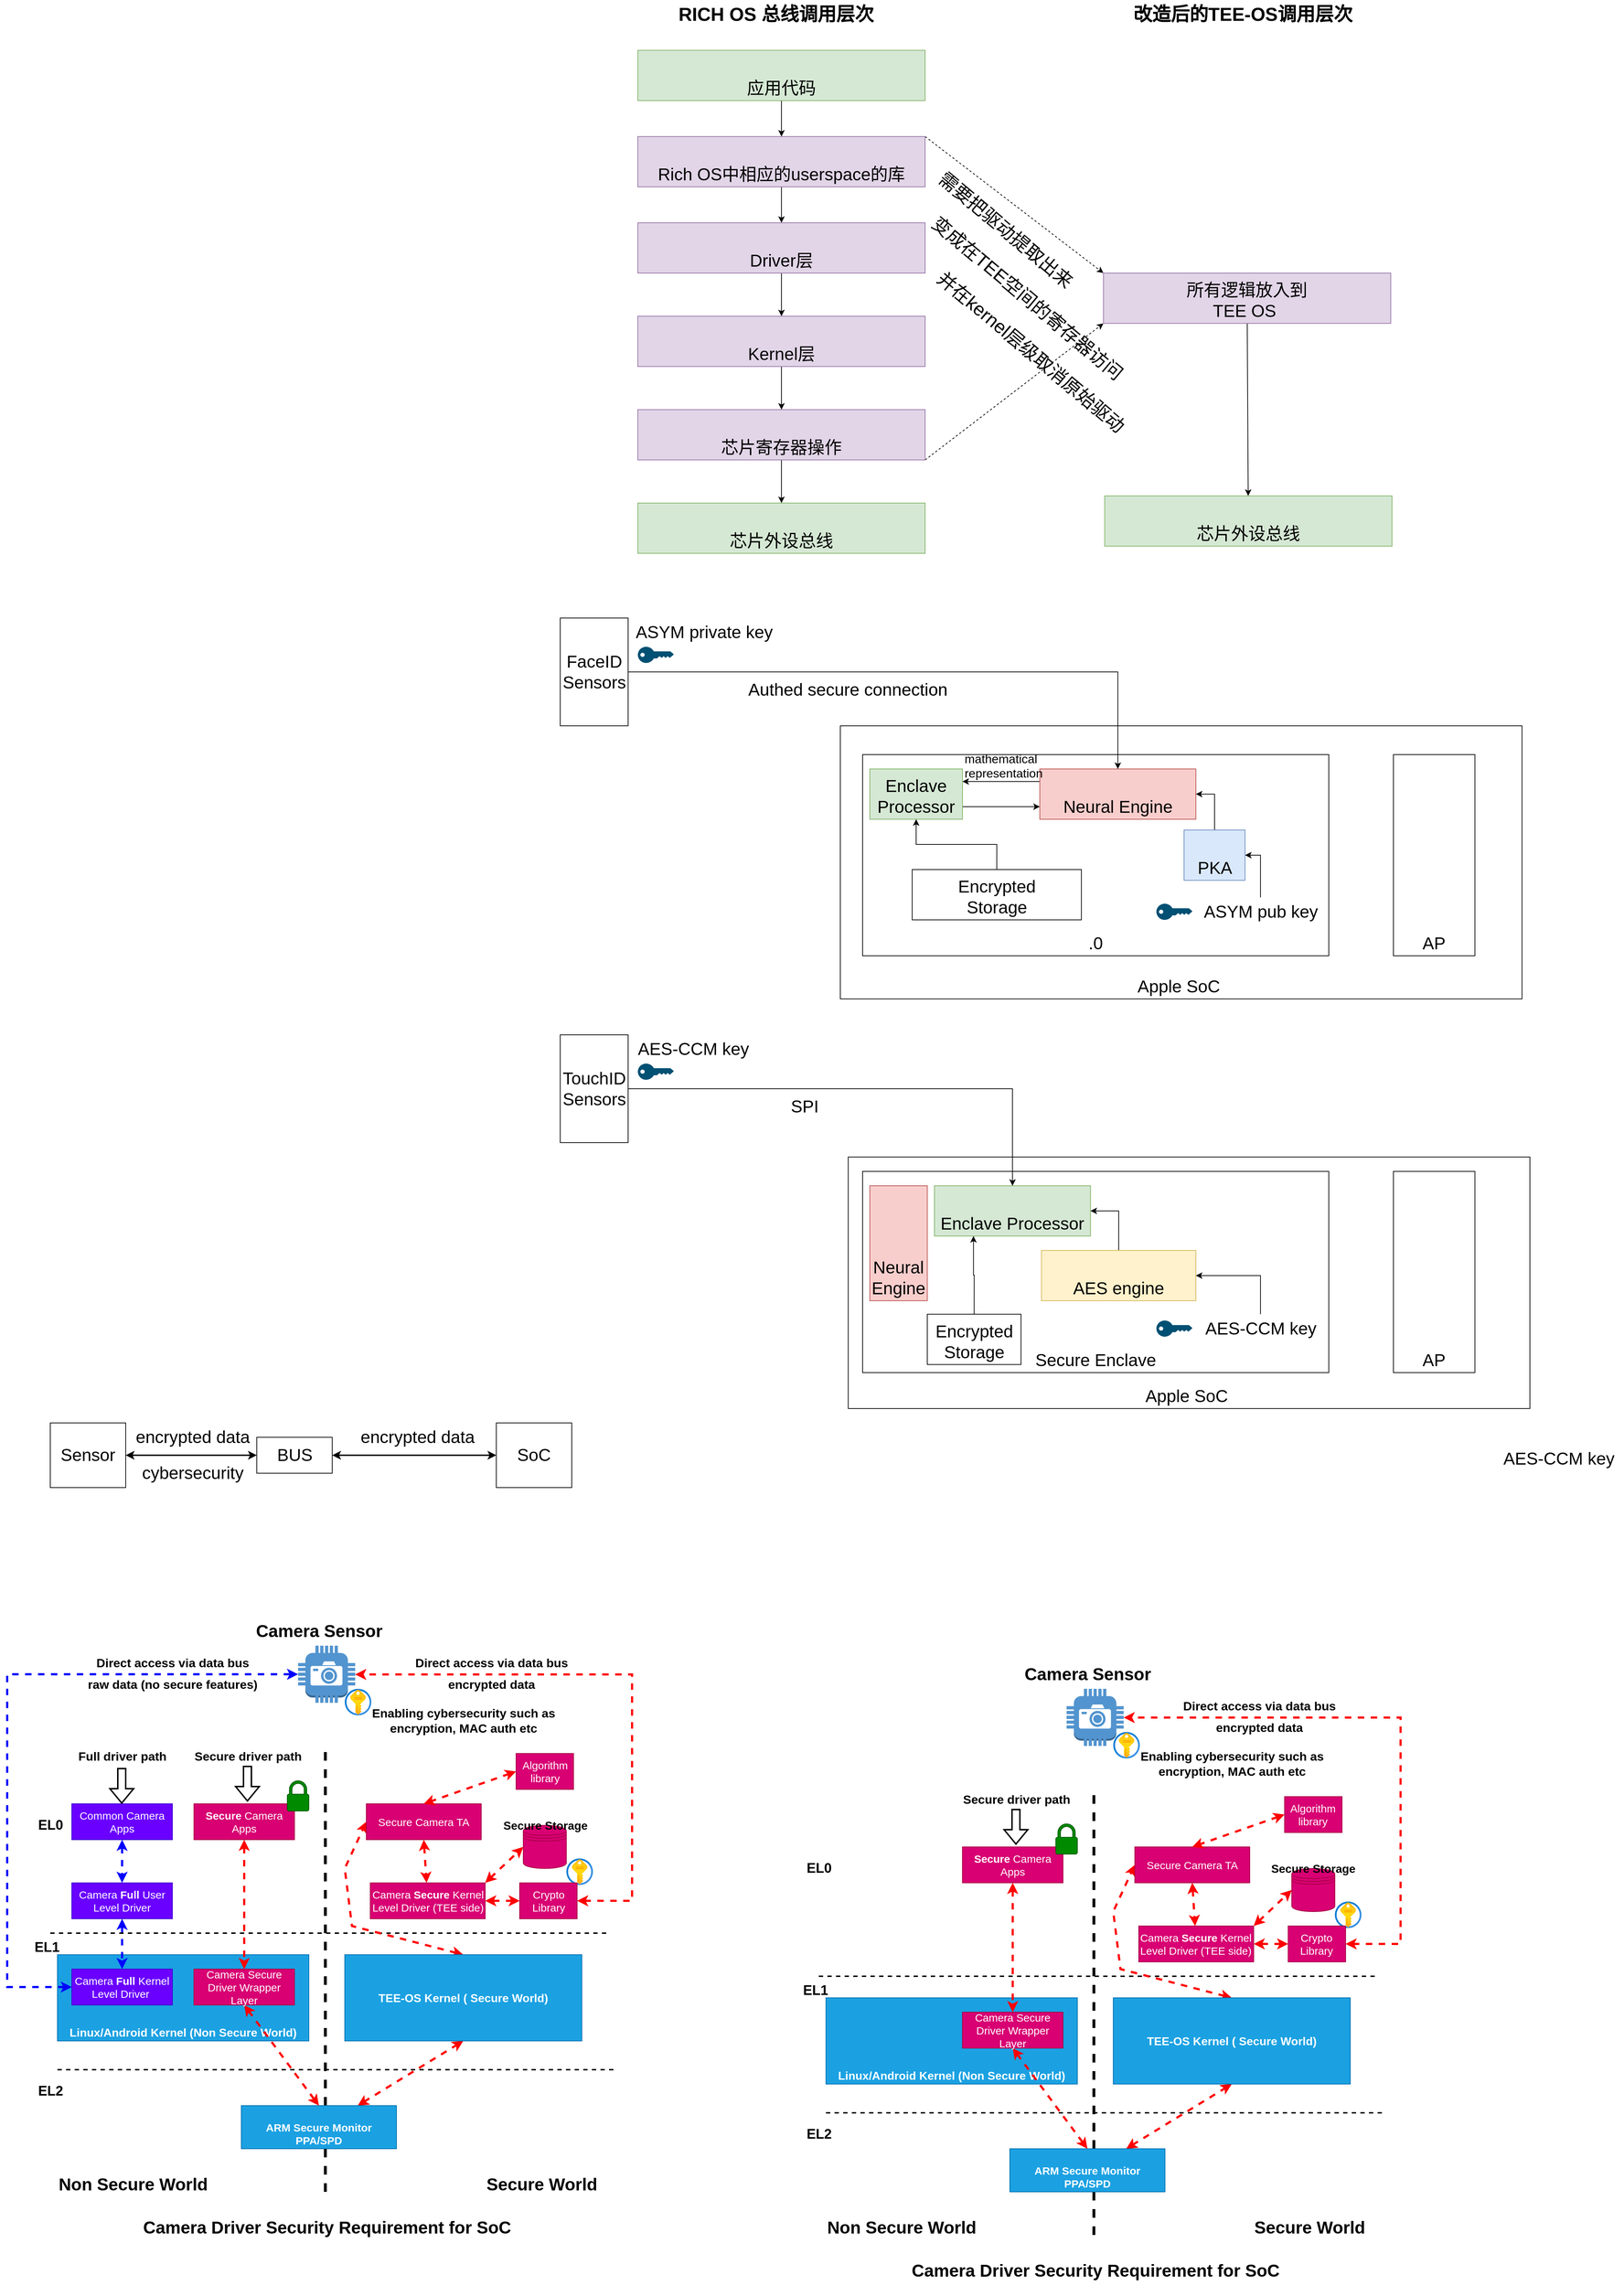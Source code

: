 <mxfile version="20.6.2" type="device"><diagram id="HNZRiS5YXJFCZ3Iw1XcX" name="第 1 页"><mxGraphModel dx="3929" dy="6169" grid="1" gridSize="10" guides="1" tooltips="1" connect="1" arrows="1" fold="1" page="1" pageScale="1" pageWidth="827" pageHeight="1169" math="0" shadow="0"><root><mxCell id="0"/><mxCell id="1" parent="0"/><mxCell id="THK5YAt8ARVYVxxsL-iV-6" value="Linux/Android Kernel (Non Secure World)" style="rounded=0;whiteSpace=wrap;html=1;verticalAlign=bottom;fontStyle=1;fillColor=#1ba1e2;fontColor=#ffffff;strokeColor=#006EAF;fontSize=16;" parent="1" vertex="1"><mxGeometry x="50" y="360" width="350" height="120" as="geometry"/></mxCell><mxCell id="THK5YAt8ARVYVxxsL-iV-1" value="" style="endArrow=none;dashed=1;html=1;rounded=0;fontSize=12;strokeWidth=4;" parent="1" edge="1"><mxGeometry width="50" height="50" relative="1" as="geometry"><mxPoint x="423" y="690" as="sourcePoint"/><mxPoint x="423" y="70" as="targetPoint"/></mxGeometry></mxCell><mxCell id="THK5YAt8ARVYVxxsL-iV-40" style="edgeStyle=orthogonalEdgeStyle;rounded=0;orthogonalLoop=1;jettySize=auto;html=1;exitX=0;exitY=0.5;exitDx=0;exitDy=0;entryX=0;entryY=0.5;entryDx=0;entryDy=0;entryPerimeter=0;startArrow=classic;startFill=1;dashed=1;strokeColor=#0000FF;strokeWidth=3;" parent="1" source="THK5YAt8ARVYVxxsL-iV-3" target="THK5YAt8ARVYVxxsL-iV-26" edge="1"><mxGeometry relative="1" as="geometry"><Array as="points"><mxPoint x="-20" y="405"/><mxPoint x="-20" y="-30"/></Array></mxGeometry></mxCell><mxCell id="THK5YAt8ARVYVxxsL-iV-51" style="edgeStyle=none;rounded=0;orthogonalLoop=1;jettySize=auto;html=1;exitX=0.5;exitY=1;exitDx=0;exitDy=0;dashed=1;startArrow=classic;startFill=1;strokeColor=#0000FF;strokeWidth=3;" parent="1" source="THK5YAt8ARVYVxxsL-iV-2" target="THK5YAt8ARVYVxxsL-iV-3" edge="1"><mxGeometry relative="1" as="geometry"/></mxCell><mxCell id="THK5YAt8ARVYVxxsL-iV-2" value="Camera &lt;b style=&quot;font-size: 15px;&quot;&gt;Full&lt;/b&gt; User Level Driver" style="rounded=0;whiteSpace=wrap;html=1;fillColor=#6a00ff;fontColor=#ffffff;strokeColor=#3700CC;fontSize=15;" parent="1" vertex="1"><mxGeometry x="70" y="260" width="140" height="50" as="geometry"/></mxCell><mxCell id="THK5YAt8ARVYVxxsL-iV-3" value="Camera &lt;b style=&quot;font-size: 15px;&quot;&gt;Full&lt;/b&gt; Kernel Level Driver&amp;nbsp;" style="rounded=0;whiteSpace=wrap;html=1;fillColor=#6a00ff;fontColor=#ffffff;strokeColor=#3700CC;fontSize=15;" parent="1" vertex="1"><mxGeometry x="70" y="380" width="140" height="50" as="geometry"/></mxCell><mxCell id="THK5YAt8ARVYVxxsL-iV-4" value="" style="endArrow=none;dashed=1;html=1;rounded=0;fontSize=12;strokeWidth=2;" parent="1" edge="1"><mxGeometry width="50" height="50" relative="1" as="geometry"><mxPoint x="40" y="330" as="sourcePoint"/><mxPoint x="820" y="330" as="targetPoint"/></mxGeometry></mxCell><mxCell id="THK5YAt8ARVYVxxsL-iV-5" value="EL0" style="text;html=1;align=center;verticalAlign=middle;resizable=0;points=[];autosize=1;strokeColor=none;fillColor=none;fontStyle=1;fontSize=19;" parent="1" vertex="1"><mxGeometry x="10" y="160" width="60" height="40" as="geometry"/></mxCell><mxCell id="THK5YAt8ARVYVxxsL-iV-8" value="" style="endArrow=none;dashed=1;html=1;rounded=0;fontSize=12;strokeWidth=2;" parent="1" edge="1"><mxGeometry width="50" height="50" relative="1" as="geometry"><mxPoint x="50" y="520" as="sourcePoint"/><mxPoint x="830" y="520" as="targetPoint"/></mxGeometry></mxCell><mxCell id="THK5YAt8ARVYVxxsL-iV-9" value="EL1" style="text;html=1;align=center;verticalAlign=middle;resizable=0;points=[];autosize=1;strokeColor=none;fillColor=none;fontStyle=1;fontSize=19;" parent="1" vertex="1"><mxGeometry x="5" y="330" width="60" height="40" as="geometry"/></mxCell><mxCell id="THK5YAt8ARVYVxxsL-iV-10" value="EL2" style="text;html=1;align=center;verticalAlign=middle;resizable=0;points=[];autosize=1;strokeColor=none;fillColor=none;fontStyle=1;fontSize=19;" parent="1" vertex="1"><mxGeometry x="10" y="530" width="60" height="40" as="geometry"/></mxCell><mxCell id="THK5YAt8ARVYVxxsL-iV-49" style="edgeStyle=none;rounded=0;orthogonalLoop=1;jettySize=auto;html=1;exitX=0.75;exitY=0;exitDx=0;exitDy=0;entryX=0.5;entryY=1;entryDx=0;entryDy=0;dashed=1;startArrow=classic;startFill=1;strokeWidth=3;strokeColor=#FF0000;" parent="1" source="THK5YAt8ARVYVxxsL-iV-11" target="THK5YAt8ARVYVxxsL-iV-12" edge="1"><mxGeometry relative="1" as="geometry"/></mxCell><mxCell id="THK5YAt8ARVYVxxsL-iV-11" value="ARM Secure Monitor&lt;br style=&quot;font-size: 15px;&quot;&gt;PPA/SPD" style="rounded=0;whiteSpace=wrap;html=1;verticalAlign=bottom;fontStyle=1;fillColor=#1ba1e2;fontColor=#ffffff;strokeColor=#006EAF;fontSize=15;" parent="1" vertex="1"><mxGeometry x="306" y="570" width="216" height="60" as="geometry"/></mxCell><mxCell id="THK5YAt8ARVYVxxsL-iV-56" style="edgeStyle=none;rounded=0;orthogonalLoop=1;jettySize=auto;html=1;exitX=0.5;exitY=0;exitDx=0;exitDy=0;entryX=0;entryY=0.5;entryDx=0;entryDy=0;dashed=1;strokeColor=#FF0000;strokeWidth=3;startArrow=classic;startFill=1;" parent="1" source="THK5YAt8ARVYVxxsL-iV-12" target="THK5YAt8ARVYVxxsL-iV-19" edge="1"><mxGeometry relative="1" as="geometry"><Array as="points"><mxPoint x="460" y="320"/><mxPoint x="450" y="240"/></Array></mxGeometry></mxCell><mxCell id="THK5YAt8ARVYVxxsL-iV-12" value="TEE-OS Kernel (&amp;nbsp;Secure World)" style="rounded=0;whiteSpace=wrap;html=1;verticalAlign=middle;fontStyle=1;fillColor=#1ba1e2;fontColor=#ffffff;strokeColor=#006EAF;fontSize=16;" parent="1" vertex="1"><mxGeometry x="450" y="360" width="330" height="120" as="geometry"/></mxCell><mxCell id="THK5YAt8ARVYVxxsL-iV-27" style="edgeStyle=orthogonalEdgeStyle;rounded=0;orthogonalLoop=1;jettySize=auto;html=1;startArrow=classic;startFill=1;exitX=1;exitY=0.5;exitDx=0;exitDy=0;dashed=1;strokeWidth=3;strokeColor=#FF0000;" parent="1" source="THK5YAt8ARVYVxxsL-iV-33" target="THK5YAt8ARVYVxxsL-iV-26" edge="1"><mxGeometry relative="1" as="geometry"><mxPoint x="860" y="310" as="sourcePoint"/><Array as="points"><mxPoint x="850" y="285"/><mxPoint x="850" y="-30"/></Array></mxGeometry></mxCell><mxCell id="THK5YAt8ARVYVxxsL-iV-45" style="rounded=0;orthogonalLoop=1;jettySize=auto;html=1;exitX=1;exitY=0;exitDx=0;exitDy=0;entryX=0;entryY=0.5;entryDx=0;entryDy=0;dashed=1;startArrow=classic;startFill=1;strokeWidth=3;strokeColor=#FF0000;" parent="1" source="THK5YAt8ARVYVxxsL-iV-13" target="THK5YAt8ARVYVxxsL-iV-35" edge="1"><mxGeometry relative="1" as="geometry"/></mxCell><mxCell id="THK5YAt8ARVYVxxsL-iV-13" value="Camera &lt;b style=&quot;font-size: 15px;&quot;&gt;Secure&lt;/b&gt; Kernel Level Driver (TEE side)" style="rounded=0;whiteSpace=wrap;html=1;fillColor=#d80073;fontColor=#ffffff;strokeColor=#A50040;fontSize=15;" parent="1" vertex="1"><mxGeometry x="485.5" y="260" width="160" height="50" as="geometry"/></mxCell><mxCell id="THK5YAt8ARVYVxxsL-iV-50" style="edgeStyle=none;rounded=0;orthogonalLoop=1;jettySize=auto;html=1;exitX=0.5;exitY=1;exitDx=0;exitDy=0;dashed=1;startArrow=classic;startFill=1;strokeColor=#0000FF;strokeWidth=3;" parent="1" source="THK5YAt8ARVYVxxsL-iV-15" target="THK5YAt8ARVYVxxsL-iV-2" edge="1"><mxGeometry relative="1" as="geometry"/></mxCell><mxCell id="THK5YAt8ARVYVxxsL-iV-15" value="Common Camera Apps" style="rounded=0;whiteSpace=wrap;html=1;fillColor=#6a00ff;fontColor=#ffffff;strokeColor=#3700CC;fontSize=15;" parent="1" vertex="1"><mxGeometry x="70" y="150" width="140" height="50" as="geometry"/></mxCell><mxCell id="THK5YAt8ARVYVxxsL-iV-47" style="edgeStyle=none;rounded=0;orthogonalLoop=1;jettySize=auto;html=1;exitX=0.5;exitY=1;exitDx=0;exitDy=0;dashed=1;startArrow=classic;startFill=1;strokeWidth=3;strokeColor=#FF0000;" parent="1" source="THK5YAt8ARVYVxxsL-iV-16" target="THK5YAt8ARVYVxxsL-iV-17" edge="1"><mxGeometry relative="1" as="geometry"/></mxCell><mxCell id="THK5YAt8ARVYVxxsL-iV-16" value="&lt;b&gt;Secure&lt;/b&gt; Camera Apps" style="rounded=0;whiteSpace=wrap;html=1;fillColor=#d80073;fontColor=#ffffff;strokeColor=#A50040;fontSize=15;" parent="1" vertex="1"><mxGeometry x="240" y="150" width="140" height="50" as="geometry"/></mxCell><mxCell id="THK5YAt8ARVYVxxsL-iV-48" style="edgeStyle=none;rounded=0;orthogonalLoop=1;jettySize=auto;html=1;exitX=0.5;exitY=1;exitDx=0;exitDy=0;entryX=0.5;entryY=0;entryDx=0;entryDy=0;dashed=1;startArrow=classic;startFill=1;strokeWidth=3;strokeColor=#FF0000;" parent="1" source="THK5YAt8ARVYVxxsL-iV-17" target="THK5YAt8ARVYVxxsL-iV-11" edge="1"><mxGeometry relative="1" as="geometry"/></mxCell><mxCell id="THK5YAt8ARVYVxxsL-iV-17" value="Camera Secure Driver Wrapper Layer" style="rounded=0;whiteSpace=wrap;html=1;fillColor=#d80073;fontColor=#ffffff;strokeColor=#A50040;fontSize=15;" parent="1" vertex="1"><mxGeometry x="240" y="380" width="140" height="50" as="geometry"/></mxCell><mxCell id="THK5YAt8ARVYVxxsL-iV-46" style="edgeStyle=none;rounded=0;orthogonalLoop=1;jettySize=auto;html=1;exitX=0.5;exitY=1;exitDx=0;exitDy=0;dashed=1;startArrow=classic;startFill=1;strokeWidth=3;strokeColor=#FF0000;" parent="1" source="THK5YAt8ARVYVxxsL-iV-19" target="THK5YAt8ARVYVxxsL-iV-13" edge="1"><mxGeometry relative="1" as="geometry"/></mxCell><mxCell id="THK5YAt8ARVYVxxsL-iV-19" value="Secure Camera TA" style="rounded=0;whiteSpace=wrap;html=1;fillColor=#d80073;fontColor=#ffffff;strokeColor=#A50040;fontSize=15;" parent="1" vertex="1"><mxGeometry x="480" y="150" width="160" height="50" as="geometry"/></mxCell><mxCell id="THK5YAt8ARVYVxxsL-iV-26" value="" style="outlineConnect=0;dashed=0;verticalLabelPosition=bottom;verticalAlign=top;align=center;html=1;shape=mxgraph.aws3.camera;fillColor=#5294CF;gradientColor=none;" parent="1" vertex="1"><mxGeometry x="385" y="-70" width="79.5" height="79.5" as="geometry"/></mxCell><mxCell id="THK5YAt8ARVYVxxsL-iV-28" value="Direct access via data bus" style="text;html=1;align=center;verticalAlign=middle;resizable=0;points=[];autosize=1;strokeColor=none;fillColor=none;fontStyle=1;fontSize=17;" parent="1" vertex="1"><mxGeometry x="533.5" y="-60" width="240" height="30" as="geometry"/></mxCell><mxCell id="THK5YAt8ARVYVxxsL-iV-30" value="Enabling cybersecurity such as &lt;br style=&quot;font-size: 17px;&quot;&gt;encryption, MAC auth etc" style="text;html=1;align=center;verticalAlign=middle;resizable=0;points=[];autosize=1;strokeColor=none;fillColor=none;fontStyle=1;fontSize=17;" parent="1" vertex="1"><mxGeometry x="475" y="10" width="280" height="50" as="geometry"/></mxCell><mxCell id="THK5YAt8ARVYVxxsL-iV-31" value="" style="aspect=fixed;html=1;points=[];align=center;image;fontSize=12;image=img/lib/azure2/security/Key_Vaults.svg;" parent="1" vertex="1"><mxGeometry x="758.5" y="226" width="37" height="37" as="geometry"/></mxCell><mxCell id="THK5YAt8ARVYVxxsL-iV-43" style="edgeStyle=orthogonalEdgeStyle;rounded=0;orthogonalLoop=1;jettySize=auto;html=1;exitX=0;exitY=0.5;exitDx=0;exitDy=0;dashed=1;startArrow=classic;startFill=1;strokeWidth=3;strokeColor=#FF0000;" parent="1" source="THK5YAt8ARVYVxxsL-iV-33" target="THK5YAt8ARVYVxxsL-iV-13" edge="1"><mxGeometry relative="1" as="geometry"/></mxCell><mxCell id="THK5YAt8ARVYVxxsL-iV-33" value="Crypto Library" style="rounded=0;whiteSpace=wrap;html=1;fillColor=#d80073;fontColor=#ffffff;strokeColor=#A50040;fontSize=15;" parent="1" vertex="1"><mxGeometry x="693.5" y="260" width="80" height="50" as="geometry"/></mxCell><mxCell id="THK5YAt8ARVYVxxsL-iV-35" value="" style="shape=datastore;whiteSpace=wrap;html=1;fillColor=#d80073;fontColor=#ffffff;strokeColor=#A50040;" parent="1" vertex="1"><mxGeometry x="698.5" y="180" width="60" height="60" as="geometry"/></mxCell><mxCell id="THK5YAt8ARVYVxxsL-iV-36" value="Secure Storage" style="text;html=1;align=center;verticalAlign=middle;resizable=0;points=[];autosize=1;strokeColor=none;fillColor=none;fontStyle=1;fontSize=16;" parent="1" vertex="1"><mxGeometry x="658.5" y="165" width="140" height="30" as="geometry"/></mxCell><mxCell id="THK5YAt8ARVYVxxsL-iV-37" value="" style="aspect=fixed;html=1;points=[];align=center;image;fontSize=12;image=img/lib/azure2/security/Key_Vaults.svg;" parent="1" vertex="1"><mxGeometry x="450" y="-10" width="37" height="37" as="geometry"/></mxCell><mxCell id="THK5YAt8ARVYVxxsL-iV-38" value="encrypted data" style="text;html=1;align=center;verticalAlign=middle;resizable=0;points=[];autosize=1;strokeColor=none;fillColor=none;fontStyle=1;fontSize=17;" parent="1" vertex="1"><mxGeometry x="583.5" y="-30" width="140" height="30" as="geometry"/></mxCell><mxCell id="THK5YAt8ARVYVxxsL-iV-41" value="Direct access via data bus" style="text;html=1;align=center;verticalAlign=middle;resizable=0;points=[];autosize=1;strokeColor=none;fillColor=none;fontStyle=1;fontSize=17;" parent="1" vertex="1"><mxGeometry x="90" y="-60" width="240" height="30" as="geometry"/></mxCell><mxCell id="THK5YAt8ARVYVxxsL-iV-42" value="raw data (no secure features)" style="text;html=1;align=center;verticalAlign=middle;resizable=0;points=[];autosize=1;strokeColor=none;fillColor=none;fontStyle=1;fontSize=17;" parent="1" vertex="1"><mxGeometry x="80" y="-30" width="260" height="30" as="geometry"/></mxCell><mxCell id="THK5YAt8ARVYVxxsL-iV-57" value="" style="sketch=0;pointerEvents=1;shadow=0;dashed=0;html=1;strokeColor=#005700;labelPosition=center;verticalLabelPosition=bottom;verticalAlign=top;outlineConnect=0;align=center;shape=mxgraph.office.security.lock_protected;fillColor=#008a00;fontSize=17;fontColor=#ffffff;" parent="1" vertex="1"><mxGeometry x="370" y="118" width="30" height="42" as="geometry"/></mxCell><mxCell id="THK5YAt8ARVYVxxsL-iV-59" value="Full driver path" style="text;html=1;align=center;verticalAlign=middle;resizable=0;points=[];autosize=1;strokeColor=none;fillColor=none;fontStyle=1;fontSize=17;" parent="1" vertex="1"><mxGeometry x="65" y="70" width="150" height="30" as="geometry"/></mxCell><mxCell id="THK5YAt8ARVYVxxsL-iV-60" value="Secure driver path" style="text;html=1;align=center;verticalAlign=middle;resizable=0;points=[];autosize=1;strokeColor=none;fillColor=none;fontStyle=1;fontSize=17;" parent="1" vertex="1"><mxGeometry x="230" y="70" width="170" height="30" as="geometry"/></mxCell><mxCell id="THK5YAt8ARVYVxxsL-iV-61" value="" style="shape=flexArrow;endArrow=classic;html=1;rounded=0;strokeColor=#000000;strokeWidth=2;fontSize=17;" parent="1" edge="1"><mxGeometry width="50" height="50" relative="1" as="geometry"><mxPoint x="139.5" y="100" as="sourcePoint"/><mxPoint x="139.5" y="150" as="targetPoint"/></mxGeometry></mxCell><mxCell id="THK5YAt8ARVYVxxsL-iV-62" value="" style="shape=flexArrow;endArrow=classic;html=1;rounded=0;strokeColor=#000000;strokeWidth=2;fontSize=17;" parent="1" edge="1"><mxGeometry width="50" height="50" relative="1" as="geometry"><mxPoint x="314.5" y="97" as="sourcePoint"/><mxPoint x="314.5" y="147" as="targetPoint"/></mxGeometry></mxCell><mxCell id="THK5YAt8ARVYVxxsL-iV-63" value="Camera Driver Security Requirement for SoC" style="text;html=1;align=center;verticalAlign=middle;resizable=0;points=[];autosize=1;strokeColor=none;fillColor=none;fontStyle=1;fontSize=24;" parent="1" vertex="1"><mxGeometry x="154.75" y="720" width="540" height="40" as="geometry"/></mxCell><mxCell id="THK5YAt8ARVYVxxsL-iV-67" style="edgeStyle=none;rounded=0;orthogonalLoop=1;jettySize=auto;html=1;exitX=1;exitY=0.5;exitDx=0;exitDy=0;strokeColor=#000000;strokeWidth=2;fontSize=24;startArrow=classic;startFill=1;" parent="1" source="THK5YAt8ARVYVxxsL-iV-64" target="THK5YAt8ARVYVxxsL-iV-66" edge="1"><mxGeometry relative="1" as="geometry"/></mxCell><mxCell id="THK5YAt8ARVYVxxsL-iV-64" value="Sensor" style="rounded=0;whiteSpace=wrap;html=1;fontSize=24;" parent="1" vertex="1"><mxGeometry x="40" y="-380" width="105" height="90" as="geometry"/></mxCell><mxCell id="THK5YAt8ARVYVxxsL-iV-65" value="SoC" style="rounded=0;whiteSpace=wrap;html=1;fontSize=24;" parent="1" vertex="1"><mxGeometry x="661" y="-380" width="105" height="90" as="geometry"/></mxCell><mxCell id="THK5YAt8ARVYVxxsL-iV-68" style="edgeStyle=none;rounded=0;orthogonalLoop=1;jettySize=auto;html=1;exitX=1;exitY=0.5;exitDx=0;exitDy=0;strokeColor=#000000;strokeWidth=2;fontSize=24;startArrow=classic;startFill=1;" parent="1" source="THK5YAt8ARVYVxxsL-iV-66" target="THK5YAt8ARVYVxxsL-iV-65" edge="1"><mxGeometry relative="1" as="geometry"/></mxCell><mxCell id="THK5YAt8ARVYVxxsL-iV-66" value="BUS" style="rounded=0;whiteSpace=wrap;html=1;fontSize=24;" parent="1" vertex="1"><mxGeometry x="327.5" y="-360" width="105" height="50" as="geometry"/></mxCell><mxCell id="THK5YAt8ARVYVxxsL-iV-69" value="cybersecurity" style="text;html=1;align=center;verticalAlign=middle;resizable=0;points=[];autosize=1;strokeColor=none;fillColor=none;fontSize=24;" parent="1" vertex="1"><mxGeometry x="157.5" y="-330" width="160" height="40" as="geometry"/></mxCell><mxCell id="THK5YAt8ARVYVxxsL-iV-70" value="encrypted data" style="text;html=1;align=center;verticalAlign=middle;resizable=0;points=[];autosize=1;strokeColor=none;fillColor=none;fontSize=24;" parent="1" vertex="1"><mxGeometry x="147.5" y="-380" width="180" height="40" as="geometry"/></mxCell><mxCell id="THK5YAt8ARVYVxxsL-iV-71" value="encrypted data" style="text;html=1;align=center;verticalAlign=middle;resizable=0;points=[];autosize=1;strokeColor=none;fillColor=none;fontSize=24;" parent="1" vertex="1"><mxGeometry x="461" y="-380" width="180" height="40" as="geometry"/></mxCell><mxCell id="THK5YAt8ARVYVxxsL-iV-73" style="edgeStyle=none;rounded=0;orthogonalLoop=1;jettySize=auto;html=1;exitX=0;exitY=0.5;exitDx=0;exitDy=0;entryX=0.5;entryY=0;entryDx=0;entryDy=0;strokeColor=#FF0000;strokeWidth=3;fontSize=24;startArrow=classic;startFill=1;dashed=1;" parent="1" source="THK5YAt8ARVYVxxsL-iV-72" target="THK5YAt8ARVYVxxsL-iV-19" edge="1"><mxGeometry relative="1" as="geometry"/></mxCell><mxCell id="THK5YAt8ARVYVxxsL-iV-72" value="Algorithm library" style="rounded=0;whiteSpace=wrap;html=1;fillColor=#d80073;fontColor=#ffffff;strokeColor=#A50040;fontSize=15;" parent="1" vertex="1"><mxGeometry x="688.5" y="80" width="80" height="50" as="geometry"/></mxCell><mxCell id="THK5YAt8ARVYVxxsL-iV-74" value="Non Secure World" style="text;html=1;align=center;verticalAlign=middle;resizable=0;points=[];autosize=1;strokeColor=none;fillColor=none;fontStyle=1;fontSize=24;" parent="1" vertex="1"><mxGeometry x="40" y="660" width="230" height="40" as="geometry"/></mxCell><mxCell id="THK5YAt8ARVYVxxsL-iV-75" value="Secure World" style="text;html=1;align=center;verticalAlign=middle;resizable=0;points=[];autosize=1;strokeColor=none;fillColor=none;fontStyle=1;fontSize=24;" parent="1" vertex="1"><mxGeometry x="633.5" y="660" width="180" height="40" as="geometry"/></mxCell><mxCell id="THK5YAt8ARVYVxxsL-iV-76" value="Camera Sensor" style="text;html=1;align=center;verticalAlign=middle;resizable=0;points=[];autosize=1;strokeColor=none;fillColor=none;fontStyle=1;fontSize=24;" parent="1" vertex="1"><mxGeometry x="314" y="-110" width="200" height="40" as="geometry"/></mxCell><mxCell id="THK5YAt8ARVYVxxsL-iV-77" value="Linux/Android Kernel (Non Secure World)" style="rounded=0;whiteSpace=wrap;html=1;verticalAlign=bottom;fontStyle=1;fillColor=#1ba1e2;fontColor=#ffffff;strokeColor=#006EAF;fontSize=16;" parent="1" vertex="1"><mxGeometry x="1119.94" y="420" width="350" height="120" as="geometry"/></mxCell><mxCell id="THK5YAt8ARVYVxxsL-iV-78" value="" style="endArrow=none;dashed=1;html=1;rounded=0;fontSize=12;strokeWidth=4;" parent="1" edge="1"><mxGeometry width="50" height="50" relative="1" as="geometry"><mxPoint x="1492.94" y="750" as="sourcePoint"/><mxPoint x="1492.94" y="130" as="targetPoint"/></mxGeometry></mxCell><mxCell id="THK5YAt8ARVYVxxsL-iV-83" value="" style="endArrow=none;dashed=1;html=1;rounded=0;fontSize=12;strokeWidth=2;" parent="1" edge="1"><mxGeometry width="50" height="50" relative="1" as="geometry"><mxPoint x="1109.94" y="390" as="sourcePoint"/><mxPoint x="1889.94" y="390" as="targetPoint"/></mxGeometry></mxCell><mxCell id="THK5YAt8ARVYVxxsL-iV-84" value="EL0" style="text;html=1;align=center;verticalAlign=middle;resizable=0;points=[];autosize=1;strokeColor=none;fillColor=none;fontStyle=1;fontSize=19;" parent="1" vertex="1"><mxGeometry x="1079.94" y="220" width="60" height="40" as="geometry"/></mxCell><mxCell id="THK5YAt8ARVYVxxsL-iV-85" value="" style="endArrow=none;dashed=1;html=1;rounded=0;fontSize=12;strokeWidth=2;" parent="1" edge="1"><mxGeometry width="50" height="50" relative="1" as="geometry"><mxPoint x="1119.94" y="580" as="sourcePoint"/><mxPoint x="1899.94" y="580" as="targetPoint"/></mxGeometry></mxCell><mxCell id="THK5YAt8ARVYVxxsL-iV-86" value="EL1" style="text;html=1;align=center;verticalAlign=middle;resizable=0;points=[];autosize=1;strokeColor=none;fillColor=none;fontStyle=1;fontSize=19;" parent="1" vertex="1"><mxGeometry x="1074.94" y="390" width="60" height="40" as="geometry"/></mxCell><mxCell id="THK5YAt8ARVYVxxsL-iV-87" value="EL2" style="text;html=1;align=center;verticalAlign=middle;resizable=0;points=[];autosize=1;strokeColor=none;fillColor=none;fontStyle=1;fontSize=19;" parent="1" vertex="1"><mxGeometry x="1079.94" y="590" width="60" height="40" as="geometry"/></mxCell><mxCell id="THK5YAt8ARVYVxxsL-iV-88" style="edgeStyle=none;rounded=0;orthogonalLoop=1;jettySize=auto;html=1;exitX=0.75;exitY=0;exitDx=0;exitDy=0;entryX=0.5;entryY=1;entryDx=0;entryDy=0;dashed=1;startArrow=classic;startFill=1;strokeWidth=3;strokeColor=#FF0000;" parent="1" source="THK5YAt8ARVYVxxsL-iV-89" target="THK5YAt8ARVYVxxsL-iV-91" edge="1"><mxGeometry relative="1" as="geometry"/></mxCell><mxCell id="THK5YAt8ARVYVxxsL-iV-89" value="ARM Secure Monitor&lt;br style=&quot;font-size: 15px;&quot;&gt;PPA/SPD" style="rounded=0;whiteSpace=wrap;html=1;verticalAlign=bottom;fontStyle=1;fillColor=#1ba1e2;fontColor=#ffffff;strokeColor=#006EAF;fontSize=15;" parent="1" vertex="1"><mxGeometry x="1375.94" y="630" width="216" height="60" as="geometry"/></mxCell><mxCell id="THK5YAt8ARVYVxxsL-iV-90" style="edgeStyle=none;rounded=0;orthogonalLoop=1;jettySize=auto;html=1;exitX=0.5;exitY=0;exitDx=0;exitDy=0;entryX=0;entryY=0.5;entryDx=0;entryDy=0;dashed=1;strokeColor=#FF0000;strokeWidth=3;startArrow=classic;startFill=1;" parent="1" source="THK5YAt8ARVYVxxsL-iV-91" target="THK5YAt8ARVYVxxsL-iV-102" edge="1"><mxGeometry relative="1" as="geometry"><Array as="points"><mxPoint x="1529.94" y="380"/><mxPoint x="1519.94" y="300"/></Array></mxGeometry></mxCell><mxCell id="THK5YAt8ARVYVxxsL-iV-91" value="TEE-OS Kernel (&amp;nbsp;Secure World)" style="rounded=0;whiteSpace=wrap;html=1;verticalAlign=middle;fontStyle=1;fillColor=#1ba1e2;fontColor=#ffffff;strokeColor=#006EAF;fontSize=16;" parent="1" vertex="1"><mxGeometry x="1519.94" y="420" width="330" height="120" as="geometry"/></mxCell><mxCell id="THK5YAt8ARVYVxxsL-iV-92" style="edgeStyle=orthogonalEdgeStyle;rounded=0;orthogonalLoop=1;jettySize=auto;html=1;startArrow=classic;startFill=1;exitX=1;exitY=0.5;exitDx=0;exitDy=0;dashed=1;strokeWidth=3;strokeColor=#FF0000;" parent="1" source="THK5YAt8ARVYVxxsL-iV-108" target="THK5YAt8ARVYVxxsL-iV-103" edge="1"><mxGeometry relative="1" as="geometry"><mxPoint x="1929.94" y="370" as="sourcePoint"/><Array as="points"><mxPoint x="1919.94" y="345"/><mxPoint x="1919.94" y="30"/></Array></mxGeometry></mxCell><mxCell id="THK5YAt8ARVYVxxsL-iV-93" style="rounded=0;orthogonalLoop=1;jettySize=auto;html=1;exitX=1;exitY=0;exitDx=0;exitDy=0;entryX=0;entryY=0.5;entryDx=0;entryDy=0;dashed=1;startArrow=classic;startFill=1;strokeWidth=3;strokeColor=#FF0000;" parent="1" source="THK5YAt8ARVYVxxsL-iV-94" target="THK5YAt8ARVYVxxsL-iV-109" edge="1"><mxGeometry relative="1" as="geometry"/></mxCell><mxCell id="THK5YAt8ARVYVxxsL-iV-94" value="Camera &lt;b style=&quot;font-size: 15px;&quot;&gt;Secure&lt;/b&gt; Kernel Level Driver (TEE side)" style="rounded=0;whiteSpace=wrap;html=1;fillColor=#d80073;fontColor=#ffffff;strokeColor=#A50040;fontSize=15;" parent="1" vertex="1"><mxGeometry x="1555.44" y="320" width="160" height="50" as="geometry"/></mxCell><mxCell id="THK5YAt8ARVYVxxsL-iV-97" style="edgeStyle=none;rounded=0;orthogonalLoop=1;jettySize=auto;html=1;exitX=0.5;exitY=1;exitDx=0;exitDy=0;dashed=1;startArrow=classic;startFill=1;strokeWidth=3;strokeColor=#FF0000;" parent="1" source="THK5YAt8ARVYVxxsL-iV-98" target="THK5YAt8ARVYVxxsL-iV-100" edge="1"><mxGeometry relative="1" as="geometry"/></mxCell><mxCell id="THK5YAt8ARVYVxxsL-iV-98" value="&lt;b&gt;Secure&lt;/b&gt; Camera Apps" style="rounded=0;whiteSpace=wrap;html=1;fillColor=#d80073;fontColor=#ffffff;strokeColor=#A50040;fontSize=15;" parent="1" vertex="1"><mxGeometry x="1309.94" y="210" width="140" height="50" as="geometry"/></mxCell><mxCell id="THK5YAt8ARVYVxxsL-iV-99" style="edgeStyle=none;rounded=0;orthogonalLoop=1;jettySize=auto;html=1;exitX=0.5;exitY=1;exitDx=0;exitDy=0;entryX=0.5;entryY=0;entryDx=0;entryDy=0;dashed=1;startArrow=classic;startFill=1;strokeWidth=3;strokeColor=#FF0000;" parent="1" source="THK5YAt8ARVYVxxsL-iV-100" target="THK5YAt8ARVYVxxsL-iV-89" edge="1"><mxGeometry relative="1" as="geometry"/></mxCell><mxCell id="THK5YAt8ARVYVxxsL-iV-100" value="Camera Secure Driver Wrapper Layer" style="rounded=0;whiteSpace=wrap;html=1;fillColor=#d80073;fontColor=#ffffff;strokeColor=#A50040;fontSize=15;" parent="1" vertex="1"><mxGeometry x="1309.94" y="440" width="140" height="50" as="geometry"/></mxCell><mxCell id="THK5YAt8ARVYVxxsL-iV-101" style="edgeStyle=none;rounded=0;orthogonalLoop=1;jettySize=auto;html=1;exitX=0.5;exitY=1;exitDx=0;exitDy=0;dashed=1;startArrow=classic;startFill=1;strokeWidth=3;strokeColor=#FF0000;" parent="1" source="THK5YAt8ARVYVxxsL-iV-102" target="THK5YAt8ARVYVxxsL-iV-94" edge="1"><mxGeometry relative="1" as="geometry"/></mxCell><mxCell id="THK5YAt8ARVYVxxsL-iV-102" value="Secure Camera TA" style="rounded=0;whiteSpace=wrap;html=1;fillColor=#d80073;fontColor=#ffffff;strokeColor=#A50040;fontSize=15;" parent="1" vertex="1"><mxGeometry x="1549.94" y="210" width="160" height="50" as="geometry"/></mxCell><mxCell id="THK5YAt8ARVYVxxsL-iV-103" value="" style="outlineConnect=0;dashed=0;verticalLabelPosition=bottom;verticalAlign=top;align=center;html=1;shape=mxgraph.aws3.camera;fillColor=#5294CF;gradientColor=none;" parent="1" vertex="1"><mxGeometry x="1454.94" y="-10" width="79.5" height="79.5" as="geometry"/></mxCell><mxCell id="THK5YAt8ARVYVxxsL-iV-104" value="Direct access via data bus" style="text;html=1;align=center;verticalAlign=middle;resizable=0;points=[];autosize=1;strokeColor=none;fillColor=none;fontStyle=1;fontSize=17;" parent="1" vertex="1"><mxGeometry x="1603.44" width="240" height="30" as="geometry"/></mxCell><mxCell id="THK5YAt8ARVYVxxsL-iV-105" value="Enabling cybersecurity such as &lt;br style=&quot;font-size: 17px;&quot;&gt;encryption, MAC auth etc" style="text;html=1;align=center;verticalAlign=middle;resizable=0;points=[];autosize=1;strokeColor=none;fillColor=none;fontStyle=1;fontSize=17;" parent="1" vertex="1"><mxGeometry x="1544.94" y="70" width="280" height="50" as="geometry"/></mxCell><mxCell id="THK5YAt8ARVYVxxsL-iV-106" value="" style="aspect=fixed;html=1;points=[];align=center;image;fontSize=12;image=img/lib/azure2/security/Key_Vaults.svg;" parent="1" vertex="1"><mxGeometry x="1828.44" y="286" width="37" height="37" as="geometry"/></mxCell><mxCell id="THK5YAt8ARVYVxxsL-iV-107" style="edgeStyle=orthogonalEdgeStyle;rounded=0;orthogonalLoop=1;jettySize=auto;html=1;exitX=0;exitY=0.5;exitDx=0;exitDy=0;dashed=1;startArrow=classic;startFill=1;strokeWidth=3;strokeColor=#FF0000;" parent="1" source="THK5YAt8ARVYVxxsL-iV-108" target="THK5YAt8ARVYVxxsL-iV-94" edge="1"><mxGeometry relative="1" as="geometry"/></mxCell><mxCell id="THK5YAt8ARVYVxxsL-iV-108" value="Crypto Library" style="rounded=0;whiteSpace=wrap;html=1;fillColor=#d80073;fontColor=#ffffff;strokeColor=#A50040;fontSize=15;" parent="1" vertex="1"><mxGeometry x="1763.44" y="320" width="80" height="50" as="geometry"/></mxCell><mxCell id="THK5YAt8ARVYVxxsL-iV-109" value="" style="shape=datastore;whiteSpace=wrap;html=1;fillColor=#d80073;fontColor=#ffffff;strokeColor=#A50040;" parent="1" vertex="1"><mxGeometry x="1768.44" y="240" width="60" height="60" as="geometry"/></mxCell><mxCell id="THK5YAt8ARVYVxxsL-iV-110" value="Secure Storage" style="text;html=1;align=center;verticalAlign=middle;resizable=0;points=[];autosize=1;strokeColor=none;fillColor=none;fontStyle=1;fontSize=16;" parent="1" vertex="1"><mxGeometry x="1728.44" y="225" width="140" height="30" as="geometry"/></mxCell><mxCell id="THK5YAt8ARVYVxxsL-iV-111" value="" style="aspect=fixed;html=1;points=[];align=center;image;fontSize=12;image=img/lib/azure2/security/Key_Vaults.svg;" parent="1" vertex="1"><mxGeometry x="1519.94" y="50" width="37" height="37" as="geometry"/></mxCell><mxCell id="THK5YAt8ARVYVxxsL-iV-112" value="encrypted data" style="text;html=1;align=center;verticalAlign=middle;resizable=0;points=[];autosize=1;strokeColor=none;fillColor=none;fontStyle=1;fontSize=17;" parent="1" vertex="1"><mxGeometry x="1653.44" y="30" width="140" height="30" as="geometry"/></mxCell><mxCell id="THK5YAt8ARVYVxxsL-iV-115" value="" style="sketch=0;pointerEvents=1;shadow=0;dashed=0;html=1;strokeColor=#005700;labelPosition=center;verticalLabelPosition=bottom;verticalAlign=top;outlineConnect=0;align=center;shape=mxgraph.office.security.lock_protected;fillColor=#008a00;fontSize=17;fontColor=#ffffff;" parent="1" vertex="1"><mxGeometry x="1439.94" y="178" width="30" height="42" as="geometry"/></mxCell><mxCell id="THK5YAt8ARVYVxxsL-iV-117" value="Secure driver path" style="text;html=1;align=center;verticalAlign=middle;resizable=0;points=[];autosize=1;strokeColor=none;fillColor=none;fontStyle=1;fontSize=17;" parent="1" vertex="1"><mxGeometry x="1299.94" y="130" width="170" height="30" as="geometry"/></mxCell><mxCell id="THK5YAt8ARVYVxxsL-iV-119" value="" style="shape=flexArrow;endArrow=classic;html=1;rounded=0;strokeColor=#000000;strokeWidth=2;fontSize=17;" parent="1" edge="1"><mxGeometry width="50" height="50" relative="1" as="geometry"><mxPoint x="1384.44" y="157" as="sourcePoint"/><mxPoint x="1384.44" y="207" as="targetPoint"/></mxGeometry></mxCell><mxCell id="THK5YAt8ARVYVxxsL-iV-120" value="Camera Driver Security Requirement for SoC" style="text;html=1;align=center;verticalAlign=middle;resizable=0;points=[];autosize=1;strokeColor=none;fillColor=none;fontStyle=1;fontSize=24;" parent="1" vertex="1"><mxGeometry x="1224.69" y="780" width="540" height="40" as="geometry"/></mxCell><mxCell id="THK5YAt8ARVYVxxsL-iV-121" style="edgeStyle=none;rounded=0;orthogonalLoop=1;jettySize=auto;html=1;exitX=0;exitY=0.5;exitDx=0;exitDy=0;entryX=0.5;entryY=0;entryDx=0;entryDy=0;strokeColor=#FF0000;strokeWidth=3;fontSize=24;startArrow=classic;startFill=1;dashed=1;" parent="1" source="THK5YAt8ARVYVxxsL-iV-122" target="THK5YAt8ARVYVxxsL-iV-102" edge="1"><mxGeometry relative="1" as="geometry"/></mxCell><mxCell id="THK5YAt8ARVYVxxsL-iV-122" value="Algorithm library" style="rounded=0;whiteSpace=wrap;html=1;fillColor=#d80073;fontColor=#ffffff;strokeColor=#A50040;fontSize=15;" parent="1" vertex="1"><mxGeometry x="1758.44" y="140" width="80" height="50" as="geometry"/></mxCell><mxCell id="THK5YAt8ARVYVxxsL-iV-123" value="Non Secure World" style="text;html=1;align=center;verticalAlign=middle;resizable=0;points=[];autosize=1;strokeColor=none;fillColor=none;fontStyle=1;fontSize=24;" parent="1" vertex="1"><mxGeometry x="1109.94" y="720" width="230" height="40" as="geometry"/></mxCell><mxCell id="THK5YAt8ARVYVxxsL-iV-124" value="Secure World" style="text;html=1;align=center;verticalAlign=middle;resizable=0;points=[];autosize=1;strokeColor=none;fillColor=none;fontStyle=1;fontSize=24;" parent="1" vertex="1"><mxGeometry x="1703.44" y="720" width="180" height="40" as="geometry"/></mxCell><mxCell id="THK5YAt8ARVYVxxsL-iV-125" value="Camera Sensor" style="text;html=1;align=center;verticalAlign=middle;resizable=0;points=[];autosize=1;strokeColor=none;fillColor=none;fontStyle=1;fontSize=24;" parent="1" vertex="1"><mxGeometry x="1383.94" y="-50" width="200" height="40" as="geometry"/></mxCell><mxCell id="URBww1YI6TBPx5wYMs6v-1" value="FaceID&lt;br&gt;Sensors" style="rounded=0;whiteSpace=wrap;html=1;fontSize=24;" parent="1" vertex="1"><mxGeometry x="750" y="-1500" width="94.5" height="150" as="geometry"/></mxCell><mxCell id="URBww1YI6TBPx5wYMs6v-2" value="Apple SoC&amp;nbsp;" style="rounded=0;whiteSpace=wrap;html=1;fontSize=24;verticalAlign=bottom;" parent="1" vertex="1"><mxGeometry x="1139.94" y="-1350" width="949.06" height="380" as="geometry"/></mxCell><mxCell id="URBww1YI6TBPx5wYMs6v-3" value="AP" style="rounded=0;whiteSpace=wrap;html=1;fontSize=24;verticalAlign=bottom;" parent="1" vertex="1"><mxGeometry x="1910" y="-1310" width="113.44" height="280" as="geometry"/></mxCell><mxCell id="URBww1YI6TBPx5wYMs6v-4" value=".0" style="rounded=0;whiteSpace=wrap;html=1;fontSize=24;verticalAlign=bottom;" parent="1" vertex="1"><mxGeometry x="1170.94" y="-1310" width="649.06" height="280" as="geometry"/></mxCell><mxCell id="URBww1YI6TBPx5wYMs6v-75" style="edgeStyle=orthogonalEdgeStyle;rounded=0;orthogonalLoop=1;jettySize=auto;html=1;exitX=0;exitY=0.25;exitDx=0;exitDy=0;entryX=1;entryY=0.25;entryDx=0;entryDy=0;" parent="1" source="URBww1YI6TBPx5wYMs6v-5" target="URBww1YI6TBPx5wYMs6v-8" edge="1"><mxGeometry relative="1" as="geometry"/></mxCell><mxCell id="URBww1YI6TBPx5wYMs6v-5" value="Neural Engine" style="rounded=0;whiteSpace=wrap;html=1;fontSize=24;verticalAlign=bottom;fillColor=#f8cecc;strokeColor=#b85450;" parent="1" vertex="1"><mxGeometry x="1417.67" y="-1290" width="217.27" height="70" as="geometry"/></mxCell><mxCell id="URBww1YI6TBPx5wYMs6v-77" style="edgeStyle=orthogonalEdgeStyle;rounded=0;orthogonalLoop=1;jettySize=auto;html=1;entryX=1;entryY=0.5;entryDx=0;entryDy=0;" parent="1" source="URBww1YI6TBPx5wYMs6v-6" target="URBww1YI6TBPx5wYMs6v-5" edge="1"><mxGeometry relative="1" as="geometry"/></mxCell><mxCell id="URBww1YI6TBPx5wYMs6v-6" value="PKA" style="rounded=0;whiteSpace=wrap;html=1;fontSize=24;verticalAlign=bottom;fillColor=#dae8fc;strokeColor=#6c8ebf;" parent="1" vertex="1"><mxGeometry x="1618.5" y="-1205" width="84.94" height="70" as="geometry"/></mxCell><mxCell id="URBww1YI6TBPx5wYMs6v-76" style="edgeStyle=orthogonalEdgeStyle;rounded=0;orthogonalLoop=1;jettySize=auto;html=1;exitX=1;exitY=0.75;exitDx=0;exitDy=0;entryX=0;entryY=0.75;entryDx=0;entryDy=0;" parent="1" source="URBww1YI6TBPx5wYMs6v-8" target="URBww1YI6TBPx5wYMs6v-5" edge="1"><mxGeometry relative="1" as="geometry"/></mxCell><mxCell id="URBww1YI6TBPx5wYMs6v-8" value="Enclave Processor" style="rounded=0;whiteSpace=wrap;html=1;fontSize=24;verticalAlign=bottom;fillColor=#d5e8d4;strokeColor=#82b366;" parent="1" vertex="1"><mxGeometry x="1181" y="-1290" width="129" height="70" as="geometry"/></mxCell><mxCell id="URBww1YI6TBPx5wYMs6v-9" style="edgeStyle=orthogonalEdgeStyle;rounded=0;orthogonalLoop=1;jettySize=auto;html=1;exitX=1;exitY=0.5;exitDx=0;exitDy=0;entryX=0.5;entryY=0;entryDx=0;entryDy=0;" parent="1" source="URBww1YI6TBPx5wYMs6v-1" target="URBww1YI6TBPx5wYMs6v-5" edge="1"><mxGeometry relative="1" as="geometry"><Array as="points"><mxPoint x="1526" y="-1425"/></Array></mxGeometry></mxCell><mxCell id="URBww1YI6TBPx5wYMs6v-10" value="" style="points=[[0,0.5,0],[0.24,0,0],[0.5,0.28,0],[0.995,0.475,0],[0.5,0.72,0],[0.24,1,0]];verticalLabelPosition=bottom;sketch=0;html=1;verticalAlign=top;aspect=fixed;align=center;pointerEvents=1;shape=mxgraph.cisco19.key;fillColor=#005073;strokeColor=none;" parent="1" vertex="1"><mxGeometry x="858" y="-1460" width="50" height="22.5" as="geometry"/></mxCell><mxCell id="URBww1YI6TBPx5wYMs6v-11" value="ASYM private key" style="text;html=1;align=center;verticalAlign=middle;resizable=0;points=[];autosize=1;strokeColor=none;fillColor=none;fontSize=24;" parent="1" vertex="1"><mxGeometry x="844.5" y="-1500" width="210" height="40" as="geometry"/></mxCell><mxCell id="URBww1YI6TBPx5wYMs6v-12" value="" style="points=[[0,0.5,0],[0.24,0,0],[0.5,0.28,0],[0.995,0.475,0],[0.5,0.72,0],[0.24,1,0]];verticalLabelPosition=bottom;sketch=0;html=1;verticalAlign=top;aspect=fixed;align=center;pointerEvents=1;shape=mxgraph.cisco19.key;fillColor=#005073;strokeColor=none;" parent="1" vertex="1"><mxGeometry x="1580" y="-1102.5" width="50" height="22.5" as="geometry"/></mxCell><mxCell id="URBww1YI6TBPx5wYMs6v-31" style="edgeStyle=orthogonalEdgeStyle;rounded=0;orthogonalLoop=1;jettySize=auto;html=1;entryX=1;entryY=0.5;entryDx=0;entryDy=0;" parent="1" source="URBww1YI6TBPx5wYMs6v-13" target="URBww1YI6TBPx5wYMs6v-6" edge="1"><mxGeometry relative="1" as="geometry"/></mxCell><mxCell id="URBww1YI6TBPx5wYMs6v-13" value="ASYM pub key" style="text;html=1;align=center;verticalAlign=middle;resizable=0;points=[];autosize=1;strokeColor=none;fillColor=none;fontSize=24;" parent="1" vertex="1"><mxGeometry x="1634.94" y="-1111.25" width="180" height="40" as="geometry"/></mxCell><mxCell id="URBww1YI6TBPx5wYMs6v-34" style="edgeStyle=orthogonalEdgeStyle;rounded=0;orthogonalLoop=1;jettySize=auto;html=1;exitX=0.5;exitY=0;exitDx=0;exitDy=0;" parent="1" source="URBww1YI6TBPx5wYMs6v-33" target="URBww1YI6TBPx5wYMs6v-8" edge="1"><mxGeometry relative="1" as="geometry"/></mxCell><mxCell id="URBww1YI6TBPx5wYMs6v-33" value="Encrypted&lt;br&gt;Storage" style="rounded=0;whiteSpace=wrap;html=1;fontSize=24;verticalAlign=bottom;" parent="1" vertex="1"><mxGeometry x="1240" y="-1150" width="235.56" height="70" as="geometry"/></mxCell><mxCell id="URBww1YI6TBPx5wYMs6v-53" value="TouchID&lt;br&gt;Sensors" style="rounded=0;whiteSpace=wrap;html=1;fontSize=24;" parent="1" vertex="1"><mxGeometry x="750" y="-920" width="94.5" height="150" as="geometry"/></mxCell><mxCell id="URBww1YI6TBPx5wYMs6v-54" value="Apple SoC&amp;nbsp;" style="rounded=0;whiteSpace=wrap;html=1;fontSize=24;verticalAlign=bottom;" parent="1" vertex="1"><mxGeometry x="1150.94" y="-750" width="949.06" height="350" as="geometry"/></mxCell><mxCell id="URBww1YI6TBPx5wYMs6v-55" value="AP" style="rounded=0;whiteSpace=wrap;html=1;fontSize=24;verticalAlign=bottom;" parent="1" vertex="1"><mxGeometry x="1910" y="-730" width="113.44" height="280" as="geometry"/></mxCell><mxCell id="URBww1YI6TBPx5wYMs6v-56" value="Secure Enclave" style="rounded=0;whiteSpace=wrap;html=1;fontSize=24;verticalAlign=bottom;" parent="1" vertex="1"><mxGeometry x="1170.94" y="-730" width="649.06" height="280" as="geometry"/></mxCell><mxCell id="URBww1YI6TBPx5wYMs6v-57" value="Enclave Processor" style="rounded=0;whiteSpace=wrap;html=1;fontSize=24;verticalAlign=bottom;fillColor=#d5e8d4;strokeColor=#82b366;" parent="1" vertex="1"><mxGeometry x="1271" y="-710" width="217.27" height="70" as="geometry"/></mxCell><mxCell id="URBww1YI6TBPx5wYMs6v-58" style="edgeStyle=orthogonalEdgeStyle;rounded=0;orthogonalLoop=1;jettySize=auto;html=1;exitX=0.5;exitY=0;exitDx=0;exitDy=0;entryX=1;entryY=0.5;entryDx=0;entryDy=0;" parent="1" source="URBww1YI6TBPx5wYMs6v-59" target="URBww1YI6TBPx5wYMs6v-57" edge="1"><mxGeometry relative="1" as="geometry"/></mxCell><mxCell id="URBww1YI6TBPx5wYMs6v-59" value="AES engine" style="rounded=0;whiteSpace=wrap;html=1;fontSize=24;verticalAlign=bottom;fillColor=#fff2cc;strokeColor=#d6b656;" parent="1" vertex="1"><mxGeometry x="1420" y="-620" width="214.94" height="70" as="geometry"/></mxCell><mxCell id="URBww1YI6TBPx5wYMs6v-61" style="edgeStyle=orthogonalEdgeStyle;rounded=0;orthogonalLoop=1;jettySize=auto;html=1;exitX=1;exitY=0.5;exitDx=0;exitDy=0;entryX=0.5;entryY=0;entryDx=0;entryDy=0;" parent="1" source="URBww1YI6TBPx5wYMs6v-53" target="URBww1YI6TBPx5wYMs6v-57" edge="1"><mxGeometry relative="1" as="geometry"><Array as="points"><mxPoint x="1380" y="-845"/></Array></mxGeometry></mxCell><mxCell id="URBww1YI6TBPx5wYMs6v-62" value="" style="points=[[0,0.5,0],[0.24,0,0],[0.5,0.28,0],[0.995,0.475,0],[0.5,0.72,0],[0.24,1,0]];verticalLabelPosition=bottom;sketch=0;html=1;verticalAlign=top;aspect=fixed;align=center;pointerEvents=1;shape=mxgraph.cisco19.key;fillColor=#005073;strokeColor=none;" parent="1" vertex="1"><mxGeometry x="858" y="-880" width="50" height="22.5" as="geometry"/></mxCell><mxCell id="URBww1YI6TBPx5wYMs6v-63" value="AES-CCM key" style="text;html=1;align=center;verticalAlign=middle;resizable=0;points=[];autosize=1;strokeColor=none;fillColor=none;fontSize=24;" parent="1" vertex="1"><mxGeometry x="844.5" y="-920" width="180" height="40" as="geometry"/></mxCell><mxCell id="URBww1YI6TBPx5wYMs6v-64" value="" style="points=[[0,0.5,0],[0.24,0,0],[0.5,0.28,0],[0.995,0.475,0],[0.5,0.72,0],[0.24,1,0]];verticalLabelPosition=bottom;sketch=0;html=1;verticalAlign=top;aspect=fixed;align=center;pointerEvents=1;shape=mxgraph.cisco19.key;fillColor=#005073;strokeColor=none;" parent="1" vertex="1"><mxGeometry x="1580" y="-522.5" width="50" height="22.5" as="geometry"/></mxCell><mxCell id="URBww1YI6TBPx5wYMs6v-65" style="edgeStyle=orthogonalEdgeStyle;rounded=0;orthogonalLoop=1;jettySize=auto;html=1;entryX=1;entryY=0.5;entryDx=0;entryDy=0;" parent="1" source="URBww1YI6TBPx5wYMs6v-66" target="URBww1YI6TBPx5wYMs6v-59" edge="1"><mxGeometry relative="1" as="geometry"/></mxCell><mxCell id="URBww1YI6TBPx5wYMs6v-66" value="AES-CCM key" style="text;html=1;align=center;verticalAlign=middle;resizable=0;points=[];autosize=1;strokeColor=none;fillColor=none;fontSize=24;" parent="1" vertex="1"><mxGeometry x="1634.94" y="-531.25" width="180" height="40" as="geometry"/></mxCell><mxCell id="URBww1YI6TBPx5wYMs6v-67" style="edgeStyle=orthogonalEdgeStyle;rounded=0;orthogonalLoop=1;jettySize=auto;html=1;exitX=0.5;exitY=0;exitDx=0;exitDy=0;entryX=0.25;entryY=1;entryDx=0;entryDy=0;" parent="1" source="URBww1YI6TBPx5wYMs6v-68" target="URBww1YI6TBPx5wYMs6v-57" edge="1"><mxGeometry relative="1" as="geometry"/></mxCell><mxCell id="URBww1YI6TBPx5wYMs6v-68" value="Encrypted&lt;br&gt;Storage" style="rounded=0;whiteSpace=wrap;html=1;fontSize=24;verticalAlign=bottom;" parent="1" vertex="1"><mxGeometry x="1261" y="-531.25" width="130.5" height="70" as="geometry"/></mxCell><mxCell id="URBww1YI6TBPx5wYMs6v-69" value="AES-CCM key" style="text;html=1;align=center;verticalAlign=middle;resizable=0;points=[];autosize=1;strokeColor=none;fillColor=none;fontSize=24;" parent="1" vertex="1"><mxGeometry x="2050" y="-350" width="180" height="40" as="geometry"/></mxCell><mxCell id="URBww1YI6TBPx5wYMs6v-70" value="SPI" style="text;html=1;align=center;verticalAlign=middle;resizable=0;points=[];autosize=1;strokeColor=none;fillColor=none;fontSize=24;" parent="1" vertex="1"><mxGeometry x="1059.94" y="-840" width="60" height="40" as="geometry"/></mxCell><mxCell id="URBww1YI6TBPx5wYMs6v-71" value="Neural Engine" style="rounded=0;whiteSpace=wrap;html=1;fontSize=24;verticalAlign=bottom;fillColor=#f8cecc;strokeColor=#b85450;" parent="1" vertex="1"><mxGeometry x="1181" y="-710" width="80" height="160" as="geometry"/></mxCell><mxCell id="URBww1YI6TBPx5wYMs6v-73" value="Authed secure connection" style="text;html=1;align=center;verticalAlign=middle;resizable=0;points=[];autosize=1;strokeColor=none;fillColor=none;fontSize=24;" parent="1" vertex="1"><mxGeometry x="999.94" y="-1420" width="300" height="40" as="geometry"/></mxCell><mxCell id="URBww1YI6TBPx5wYMs6v-78" value="mathematical representation" style="text;whiteSpace=wrap;html=1;fontSize=17;" parent="1" vertex="1"><mxGeometry x="1311" y="-1320" width="180" height="40" as="geometry"/></mxCell><mxCell id="NuIN-iHZWtDA7aAWiTz5-1" value="芯片外设总线" style="rounded=0;whiteSpace=wrap;html=1;fontSize=24;verticalAlign=bottom;fillColor=#d5e8d4;strokeColor=#82b366;" vertex="1" parent="1"><mxGeometry x="858" y="-1660" width="400" height="70" as="geometry"/></mxCell><mxCell id="NuIN-iHZWtDA7aAWiTz5-11" style="edgeStyle=orthogonalEdgeStyle;rounded=0;orthogonalLoop=1;jettySize=auto;html=1;exitX=0.5;exitY=1;exitDx=0;exitDy=0;" edge="1" parent="1" source="NuIN-iHZWtDA7aAWiTz5-2" target="NuIN-iHZWtDA7aAWiTz5-1"><mxGeometry relative="1" as="geometry"/></mxCell><mxCell id="NuIN-iHZWtDA7aAWiTz5-27" style="edgeStyle=none;rounded=0;orthogonalLoop=1;jettySize=auto;html=1;exitX=1;exitY=1;exitDx=0;exitDy=0;entryX=0;entryY=1;entryDx=0;entryDy=0;dashed=1;" edge="1" parent="1" source="NuIN-iHZWtDA7aAWiTz5-2" target="NuIN-iHZWtDA7aAWiTz5-25"><mxGeometry relative="1" as="geometry"/></mxCell><mxCell id="NuIN-iHZWtDA7aAWiTz5-2" value="芯片寄存器操作" style="rounded=0;whiteSpace=wrap;html=1;fontSize=24;verticalAlign=bottom;fillColor=#e1d5e7;strokeColor=#9673a6;" vertex="1" parent="1"><mxGeometry x="858" y="-1790" width="400" height="70" as="geometry"/></mxCell><mxCell id="NuIN-iHZWtDA7aAWiTz5-10" style="edgeStyle=orthogonalEdgeStyle;rounded=0;orthogonalLoop=1;jettySize=auto;html=1;exitX=0.5;exitY=1;exitDx=0;exitDy=0;" edge="1" parent="1" source="NuIN-iHZWtDA7aAWiTz5-3" target="NuIN-iHZWtDA7aAWiTz5-2"><mxGeometry relative="1" as="geometry"/></mxCell><mxCell id="NuIN-iHZWtDA7aAWiTz5-3" value="Kernel层" style="rounded=0;whiteSpace=wrap;html=1;fontSize=24;verticalAlign=bottom;fillColor=#e1d5e7;strokeColor=#9673a6;" vertex="1" parent="1"><mxGeometry x="858" y="-1920" width="400" height="70" as="geometry"/></mxCell><mxCell id="NuIN-iHZWtDA7aAWiTz5-9" style="edgeStyle=orthogonalEdgeStyle;rounded=0;orthogonalLoop=1;jettySize=auto;html=1;exitX=0.5;exitY=1;exitDx=0;exitDy=0;" edge="1" parent="1" source="NuIN-iHZWtDA7aAWiTz5-5" target="NuIN-iHZWtDA7aAWiTz5-3"><mxGeometry relative="1" as="geometry"/></mxCell><mxCell id="NuIN-iHZWtDA7aAWiTz5-5" value="Driver层" style="rounded=0;whiteSpace=wrap;html=1;fontSize=24;verticalAlign=bottom;fillColor=#e1d5e7;strokeColor=#9673a6;" vertex="1" parent="1"><mxGeometry x="858" y="-2050" width="400" height="70" as="geometry"/></mxCell><mxCell id="NuIN-iHZWtDA7aAWiTz5-8" style="edgeStyle=orthogonalEdgeStyle;rounded=0;orthogonalLoop=1;jettySize=auto;html=1;exitX=0.5;exitY=1;exitDx=0;exitDy=0;" edge="1" parent="1" source="NuIN-iHZWtDA7aAWiTz5-7" target="NuIN-iHZWtDA7aAWiTz5-5"><mxGeometry relative="1" as="geometry"/></mxCell><mxCell id="NuIN-iHZWtDA7aAWiTz5-26" style="rounded=0;orthogonalLoop=1;jettySize=auto;html=1;exitX=1;exitY=0;exitDx=0;exitDy=0;entryX=0;entryY=0;entryDx=0;entryDy=0;dashed=1;" edge="1" parent="1" source="NuIN-iHZWtDA7aAWiTz5-7" target="NuIN-iHZWtDA7aAWiTz5-25"><mxGeometry relative="1" as="geometry"/></mxCell><mxCell id="NuIN-iHZWtDA7aAWiTz5-7" value="Rich OS中相应的userspace的库" style="rounded=0;whiteSpace=wrap;html=1;fontSize=24;verticalAlign=bottom;fillColor=#e1d5e7;strokeColor=#9673a6;" vertex="1" parent="1"><mxGeometry x="858" y="-2170" width="400" height="70" as="geometry"/></mxCell><mxCell id="NuIN-iHZWtDA7aAWiTz5-13" style="edgeStyle=orthogonalEdgeStyle;rounded=0;orthogonalLoop=1;jettySize=auto;html=1;exitX=0.5;exitY=1;exitDx=0;exitDy=0;" edge="1" parent="1" source="NuIN-iHZWtDA7aAWiTz5-12" target="NuIN-iHZWtDA7aAWiTz5-7"><mxGeometry relative="1" as="geometry"/></mxCell><mxCell id="NuIN-iHZWtDA7aAWiTz5-12" value="应用代码" style="rounded=0;whiteSpace=wrap;html=1;fontSize=24;verticalAlign=bottom;fillColor=#d5e8d4;strokeColor=#82b366;" vertex="1" parent="1"><mxGeometry x="858" y="-2290" width="400" height="70" as="geometry"/></mxCell><mxCell id="NuIN-iHZWtDA7aAWiTz5-14" value="芯片外设总线" style="rounded=0;whiteSpace=wrap;html=1;fontSize=24;verticalAlign=bottom;fillColor=#d5e8d4;strokeColor=#82b366;" vertex="1" parent="1"><mxGeometry x="1508" y="-1670" width="400" height="70" as="geometry"/></mxCell><mxCell id="NuIN-iHZWtDA7aAWiTz5-29" style="edgeStyle=none;rounded=0;orthogonalLoop=1;jettySize=auto;html=1;" edge="1" parent="1" source="NuIN-iHZWtDA7aAWiTz5-25" target="NuIN-iHZWtDA7aAWiTz5-14"><mxGeometry relative="1" as="geometry"/></mxCell><mxCell id="NuIN-iHZWtDA7aAWiTz5-25" value="所有逻辑放入到&lt;br&gt;TEE OS&amp;nbsp;" style="rounded=0;whiteSpace=wrap;html=1;fontSize=24;verticalAlign=bottom;fillColor=#e1d5e7;strokeColor=#9673a6;" vertex="1" parent="1"><mxGeometry x="1506.25" y="-1980" width="400" height="70" as="geometry"/></mxCell><mxCell id="NuIN-iHZWtDA7aAWiTz5-30" value="RICH OS 总线调用层次" style="text;html=1;align=center;verticalAlign=middle;resizable=0;points=[];autosize=1;strokeColor=none;fillColor=none;fontStyle=1;fontSize=26;" vertex="1" parent="1"><mxGeometry x="900" y="-2360" width="300" height="40" as="geometry"/></mxCell><mxCell id="NuIN-iHZWtDA7aAWiTz5-31" value="改造后的TEE-OS调用层次" style="text;html=1;align=center;verticalAlign=middle;resizable=0;points=[];autosize=1;strokeColor=none;fillColor=none;fontStyle=1;fontSize=26;" vertex="1" parent="1"><mxGeometry x="1535.44" y="-2360" width="330" height="40" as="geometry"/></mxCell><mxCell id="NuIN-iHZWtDA7aAWiTz5-36" value="需要把驱动提取出来" style="text;html=1;align=center;verticalAlign=middle;resizable=0;points=[];autosize=1;strokeColor=none;fillColor=none;fontSize=26;rotation=40;" vertex="1" parent="1"><mxGeometry x="1240" y="-2060" width="260" height="40" as="geometry"/></mxCell><mxCell id="NuIN-iHZWtDA7aAWiTz5-37" value="变成在TEE空间的寄存器访问" style="text;html=1;align=center;verticalAlign=middle;resizable=0;points=[];autosize=1;strokeColor=none;fillColor=none;fontSize=26;rotation=40;" vertex="1" parent="1"><mxGeometry x="1220" y="-1965" width="360" height="40" as="geometry"/></mxCell><mxCell id="NuIN-iHZWtDA7aAWiTz5-39" value="并在kernel层级取消原始驱动" style="text;html=1;align=center;verticalAlign=middle;resizable=0;points=[];autosize=1;strokeColor=none;fillColor=none;fontSize=26;rotation=40;" vertex="1" parent="1"><mxGeometry x="1230" y="-1890" width="350" height="40" as="geometry"/></mxCell></root></mxGraphModel></diagram></mxfile>